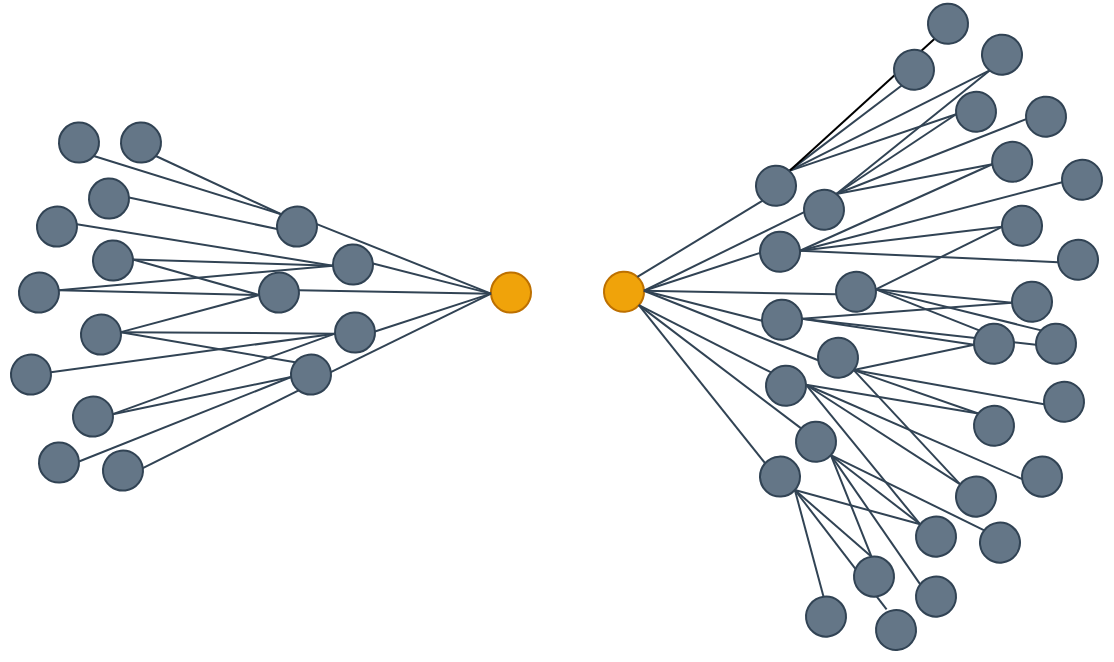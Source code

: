 <mxfile version="12.9.12" type="device"><diagram id="62S0e5glwULPYUZKFEZX" name="Page-1"><mxGraphModel dx="1422" dy="776" grid="1" gridSize="10" guides="1" tooltips="1" connect="1" arrows="1" fold="1" page="1" pageScale="1" pageWidth="827" pageHeight="1169" math="0" shadow="0"><root><mxCell id="0"/><mxCell id="1" parent="0"/><mxCell id="OaKnhqzBwiKhM-M37cn4-85" style="edgeStyle=none;rounded=0;orthogonalLoop=1;jettySize=auto;html=1;exitX=0.5;exitY=1;exitDx=0;exitDy=0;entryX=1;entryY=0;entryDx=0;entryDy=0;endArrow=none;endFill=0;fillColor=#647687;strokeColor=#314354;" parent="1" source="OaKnhqzBwiKhM-M37cn4-3" target="OaKnhqzBwiKhM-M37cn4-53" edge="1"><mxGeometry relative="1" as="geometry"/></mxCell><mxCell id="OaKnhqzBwiKhM-M37cn4-86" style="edgeStyle=none;rounded=0;orthogonalLoop=1;jettySize=auto;html=1;exitX=0.5;exitY=1;exitDx=0;exitDy=0;entryX=0.5;entryY=0;entryDx=0;entryDy=0;endArrow=none;endFill=0;fillColor=#647687;strokeColor=#314354;" parent="1" source="OaKnhqzBwiKhM-M37cn4-3" target="OaKnhqzBwiKhM-M37cn4-63" edge="1"><mxGeometry relative="1" as="geometry"/></mxCell><mxCell id="OaKnhqzBwiKhM-M37cn4-87" style="edgeStyle=none;rounded=0;orthogonalLoop=1;jettySize=auto;html=1;exitX=0.5;exitY=1;exitDx=0;exitDy=0;entryX=1;entryY=0;entryDx=0;entryDy=0;endArrow=none;endFill=0;fillColor=#647687;strokeColor=#314354;" parent="1" source="OaKnhqzBwiKhM-M37cn4-3" target="OaKnhqzBwiKhM-M37cn4-64" edge="1"><mxGeometry relative="1" as="geometry"/></mxCell><mxCell id="OaKnhqzBwiKhM-M37cn4-88" style="edgeStyle=none;rounded=0;orthogonalLoop=1;jettySize=auto;html=1;exitX=0.5;exitY=1;exitDx=0;exitDy=0;entryX=1;entryY=0;entryDx=0;entryDy=0;endArrow=none;endFill=0;fillColor=#647687;strokeColor=#314354;" parent="1" source="OaKnhqzBwiKhM-M37cn4-3" target="OaKnhqzBwiKhM-M37cn4-61" edge="1"><mxGeometry relative="1" as="geometry"/></mxCell><mxCell id="OaKnhqzBwiKhM-M37cn4-3" value="" style="ellipse;whiteSpace=wrap;html=1;aspect=fixed;fillColor=#647687;rotation=-142;strokeColor=#314354;fontColor=#ffffff;" parent="1" vertex="1"><mxGeometry x="536" y="354.892" width="20" height="20" as="geometry"/></mxCell><mxCell id="OaKnhqzBwiKhM-M37cn4-93" style="edgeStyle=none;rounded=0;orthogonalLoop=1;jettySize=auto;html=1;exitX=0;exitY=1;exitDx=0;exitDy=0;entryX=0.5;entryY=0;entryDx=0;entryDy=0;endArrow=none;endFill=0;fillColor=#647687;strokeColor=#314354;" parent="1" source="OaKnhqzBwiKhM-M37cn4-4" target="OaKnhqzBwiKhM-M37cn4-57" edge="1"><mxGeometry relative="1" as="geometry"/></mxCell><mxCell id="OaKnhqzBwiKhM-M37cn4-94" style="edgeStyle=none;rounded=0;orthogonalLoop=1;jettySize=auto;html=1;exitX=0;exitY=1;exitDx=0;exitDy=0;entryX=0.5;entryY=0;entryDx=0;entryDy=0;endArrow=none;endFill=0;fillColor=#647687;strokeColor=#314354;" parent="1" source="OaKnhqzBwiKhM-M37cn4-4" target="OaKnhqzBwiKhM-M37cn4-56" edge="1"><mxGeometry relative="1" as="geometry"/></mxCell><mxCell id="OaKnhqzBwiKhM-M37cn4-95" style="edgeStyle=none;rounded=0;orthogonalLoop=1;jettySize=auto;html=1;exitX=0;exitY=1;exitDx=0;exitDy=0;entryX=1;entryY=0;entryDx=0;entryDy=0;endArrow=none;endFill=0;fillColor=#647687;strokeColor=#314354;" parent="1" source="OaKnhqzBwiKhM-M37cn4-4" target="OaKnhqzBwiKhM-M37cn4-59" edge="1"><mxGeometry relative="1" as="geometry"/></mxCell><mxCell id="OaKnhqzBwiKhM-M37cn4-96" style="edgeStyle=none;rounded=0;orthogonalLoop=1;jettySize=auto;html=1;exitX=0;exitY=1;exitDx=0;exitDy=0;entryX=1;entryY=0;entryDx=0;entryDy=0;endArrow=none;endFill=0;fillColor=#647687;strokeColor=#314354;" parent="1" source="OaKnhqzBwiKhM-M37cn4-4" target="OaKnhqzBwiKhM-M37cn4-62" edge="1"><mxGeometry relative="1" as="geometry"/></mxCell><mxCell id="OaKnhqzBwiKhM-M37cn4-5" value="" style="ellipse;whiteSpace=wrap;html=1;aspect=fixed;rotation=-93;fillColor=#f0a30a;strokeColor=#BD7000;fontColor=#ffffff;" parent="1" vertex="1"><mxGeometry x="436" y="395.892" width="20" height="20" as="geometry"/></mxCell><mxCell id="OaKnhqzBwiKhM-M37cn4-6" value="" style="endArrow=none;html=1;exitX=1;exitY=0;exitDx=0;exitDy=0;entryX=0;entryY=1;entryDx=0;entryDy=0;fillColor=#647687;strokeColor=#314354;" parent="1" source="OaKnhqzBwiKhM-M37cn4-14" target="OaKnhqzBwiKhM-M37cn4-5" edge="1"><mxGeometry width="50" height="50" relative="1" as="geometry"><mxPoint x="399" y="342.892" as="sourcePoint"/><mxPoint x="329" y="351.892" as="targetPoint"/></mxGeometry></mxCell><mxCell id="OaKnhqzBwiKhM-M37cn4-7" value="" style="endArrow=none;html=1;exitX=0.5;exitY=0;exitDx=0;exitDy=0;entryX=0.5;entryY=1;entryDx=0;entryDy=0;fillColor=#647687;strokeColor=#314354;" parent="1" source="OaKnhqzBwiKhM-M37cn4-15" target="OaKnhqzBwiKhM-M37cn4-5" edge="1"><mxGeometry width="50" height="50" relative="1" as="geometry"><mxPoint x="399" y="342.892" as="sourcePoint"/><mxPoint x="329" y="351.892" as="targetPoint"/></mxGeometry></mxCell><mxCell id="OaKnhqzBwiKhM-M37cn4-8" value="" style="endArrow=none;html=1;exitX=1;exitY=0;exitDx=0;exitDy=0;entryX=0.5;entryY=1;entryDx=0;entryDy=0;fillColor=#647687;strokeColor=#314354;" parent="1" source="OaKnhqzBwiKhM-M37cn4-13" target="OaKnhqzBwiKhM-M37cn4-5" edge="1"><mxGeometry width="50" height="50" relative="1" as="geometry"><mxPoint x="399" y="342.892" as="sourcePoint"/><mxPoint x="329" y="351.892" as="targetPoint"/></mxGeometry></mxCell><mxCell id="OaKnhqzBwiKhM-M37cn4-9" value="" style="endArrow=none;html=1;exitX=1;exitY=0;exitDx=0;exitDy=0;entryX=0.5;entryY=1;entryDx=0;entryDy=0;fillColor=#647687;strokeColor=#314354;" parent="1" source="OaKnhqzBwiKhM-M37cn4-3" target="OaKnhqzBwiKhM-M37cn4-5" edge="1"><mxGeometry width="50" height="50" relative="1" as="geometry"><mxPoint x="399" y="342.892" as="sourcePoint"/><mxPoint x="329" y="351.892" as="targetPoint"/></mxGeometry></mxCell><mxCell id="OaKnhqzBwiKhM-M37cn4-10" value="" style="endArrow=none;html=1;exitX=1;exitY=0;exitDx=0;exitDy=0;entryX=0.5;entryY=1;entryDx=0;entryDy=0;fillColor=#647687;strokeColor=#314354;" parent="1" source="OaKnhqzBwiKhM-M37cn4-4" target="OaKnhqzBwiKhM-M37cn4-5" edge="1"><mxGeometry width="50" height="50" relative="1" as="geometry"><mxPoint x="399" y="342.892" as="sourcePoint"/><mxPoint x="329" y="351.892" as="targetPoint"/></mxGeometry></mxCell><mxCell id="OaKnhqzBwiKhM-M37cn4-11" value="" style="endArrow=none;html=1;exitX=0.5;exitY=0;exitDx=0;exitDy=0;entryX=0.5;entryY=1;entryDx=0;entryDy=0;fillColor=#647687;strokeColor=#314354;" parent="1" source="OaKnhqzBwiKhM-M37cn4-17" target="OaKnhqzBwiKhM-M37cn4-5" edge="1"><mxGeometry width="50" height="50" relative="1" as="geometry"><mxPoint x="399" y="342.892" as="sourcePoint"/><mxPoint x="329" y="351.892" as="targetPoint"/></mxGeometry></mxCell><mxCell id="OaKnhqzBwiKhM-M37cn4-12" value="" style="endArrow=none;html=1;exitX=0;exitY=0;exitDx=0;exitDy=0;entryX=1;entryY=1;entryDx=0;entryDy=0;fillColor=#647687;strokeColor=#314354;" parent="1" source="OaKnhqzBwiKhM-M37cn4-16" target="OaKnhqzBwiKhM-M37cn4-5" edge="1"><mxGeometry width="50" height="50" relative="1" as="geometry"><mxPoint x="399" y="342.892" as="sourcePoint"/><mxPoint x="329" y="351.892" as="targetPoint"/></mxGeometry></mxCell><mxCell id="OaKnhqzBwiKhM-M37cn4-100" style="edgeStyle=none;rounded=0;orthogonalLoop=1;jettySize=auto;html=1;exitX=0;exitY=0.5;exitDx=0;exitDy=0;entryX=0.5;entryY=0;entryDx=0;entryDy=0;endArrow=none;endFill=0;fillColor=#647687;strokeColor=#314354;" parent="1" source="OaKnhqzBwiKhM-M37cn4-13" target="OaKnhqzBwiKhM-M37cn4-62" edge="1"><mxGeometry relative="1" as="geometry"/></mxCell><mxCell id="OaKnhqzBwiKhM-M37cn4-101" style="edgeStyle=none;rounded=0;orthogonalLoop=1;jettySize=auto;html=1;exitX=0;exitY=0.5;exitDx=0;exitDy=0;entryX=1;entryY=0;entryDx=0;entryDy=0;endArrow=none;endFill=0;fillColor=#647687;strokeColor=#314354;" parent="1" source="OaKnhqzBwiKhM-M37cn4-13" target="OaKnhqzBwiKhM-M37cn4-66" edge="1"><mxGeometry relative="1" as="geometry"/></mxCell><mxCell id="OaKnhqzBwiKhM-M37cn4-102" style="edgeStyle=none;rounded=0;orthogonalLoop=1;jettySize=auto;html=1;exitX=0;exitY=0.5;exitDx=0;exitDy=0;entryX=1;entryY=0.5;entryDx=0;entryDy=0;endArrow=none;endFill=0;fillColor=#647687;strokeColor=#314354;" parent="1" source="OaKnhqzBwiKhM-M37cn4-13" target="OaKnhqzBwiKhM-M37cn4-65" edge="1"><mxGeometry relative="1" as="geometry"/></mxCell><mxCell id="OaKnhqzBwiKhM-M37cn4-103" style="edgeStyle=none;rounded=0;orthogonalLoop=1;jettySize=auto;html=1;exitX=0;exitY=0.5;exitDx=0;exitDy=0;entryX=1;entryY=0.5;entryDx=0;entryDy=0;endArrow=none;endFill=0;fillColor=#647687;strokeColor=#314354;" parent="1" source="OaKnhqzBwiKhM-M37cn4-13" target="OaKnhqzBwiKhM-M37cn4-68" edge="1"><mxGeometry relative="1" as="geometry"/></mxCell><mxCell id="OaKnhqzBwiKhM-M37cn4-13" value="" style="ellipse;whiteSpace=wrap;html=1;aspect=fixed;fillColor=#647687;rotation=-142;strokeColor=#314354;fontColor=#ffffff;" parent="1" vertex="1"><mxGeometry x="543" y="428.892" width="20" height="20" as="geometry"/></mxCell><mxCell id="OaKnhqzBwiKhM-M37cn4-104" style="edgeStyle=none;rounded=0;orthogonalLoop=1;jettySize=auto;html=1;exitX=0.5;exitY=1;exitDx=0;exitDy=0;entryX=1;entryY=0.5;entryDx=0;entryDy=0;endArrow=none;endFill=0;fillColor=#647687;strokeColor=#314354;" parent="1" source="OaKnhqzBwiKhM-M37cn4-14" target="OaKnhqzBwiKhM-M37cn4-65" edge="1"><mxGeometry relative="1" as="geometry"/></mxCell><mxCell id="OaKnhqzBwiKhM-M37cn4-105" style="edgeStyle=none;rounded=0;orthogonalLoop=1;jettySize=auto;html=1;exitX=0.5;exitY=1;exitDx=0;exitDy=0;entryX=1;entryY=0;entryDx=0;entryDy=0;endArrow=none;endFill=0;fillColor=#647687;strokeColor=#314354;" parent="1" source="OaKnhqzBwiKhM-M37cn4-14" target="OaKnhqzBwiKhM-M37cn4-67" edge="1"><mxGeometry relative="1" as="geometry"/></mxCell><mxCell id="OaKnhqzBwiKhM-M37cn4-106" style="edgeStyle=none;rounded=0;orthogonalLoop=1;jettySize=auto;html=1;exitX=0.5;exitY=1;exitDx=0;exitDy=0;entryX=1;entryY=0.5;entryDx=0;entryDy=0;endArrow=none;endFill=0;fillColor=#647687;strokeColor=#314354;" parent="1" source="OaKnhqzBwiKhM-M37cn4-14" target="OaKnhqzBwiKhM-M37cn4-68" edge="1"><mxGeometry relative="1" as="geometry"/></mxCell><mxCell id="OaKnhqzBwiKhM-M37cn4-107" style="edgeStyle=none;rounded=0;orthogonalLoop=1;jettySize=auto;html=1;exitX=0.5;exitY=1;exitDx=0;exitDy=0;entryX=1;entryY=0.5;entryDx=0;entryDy=0;endArrow=none;endFill=0;fillColor=#647687;strokeColor=#314354;" parent="1" source="OaKnhqzBwiKhM-M37cn4-14" target="OaKnhqzBwiKhM-M37cn4-70" edge="1"><mxGeometry relative="1" as="geometry"/></mxCell><mxCell id="OaKnhqzBwiKhM-M37cn4-14" value="" style="ellipse;whiteSpace=wrap;html=1;aspect=fixed;rotation=-93;fillColor=#647687;strokeColor=#314354;fontColor=#ffffff;" parent="1" vertex="1"><mxGeometry x="517" y="442.892" width="20" height="20" as="geometry"/></mxCell><mxCell id="OaKnhqzBwiKhM-M37cn4-97" style="edgeStyle=none;rounded=0;orthogonalLoop=1;jettySize=auto;html=1;exitX=0.5;exitY=1;exitDx=0;exitDy=0;entryX=0.5;entryY=0;entryDx=0;entryDy=0;endArrow=none;endFill=0;fillColor=#647687;strokeColor=#314354;" parent="1" source="OaKnhqzBwiKhM-M37cn4-15" target="OaKnhqzBwiKhM-M37cn4-62" edge="1"><mxGeometry relative="1" as="geometry"/></mxCell><mxCell id="OaKnhqzBwiKhM-M37cn4-98" style="edgeStyle=none;rounded=0;orthogonalLoop=1;jettySize=auto;html=1;exitX=0.5;exitY=1;exitDx=0;exitDy=0;entryX=0.5;entryY=0;entryDx=0;entryDy=0;endArrow=none;endFill=0;fillColor=#647687;strokeColor=#314354;" parent="1" source="OaKnhqzBwiKhM-M37cn4-15" target="OaKnhqzBwiKhM-M37cn4-56" edge="1"><mxGeometry relative="1" as="geometry"/></mxCell><mxCell id="OaKnhqzBwiKhM-M37cn4-99" style="edgeStyle=none;rounded=0;orthogonalLoop=1;jettySize=auto;html=1;exitX=0.5;exitY=1;exitDx=0;exitDy=0;entryX=0.5;entryY=0;entryDx=0;entryDy=0;endArrow=none;endFill=0;fillColor=#647687;strokeColor=#314354;" parent="1" source="OaKnhqzBwiKhM-M37cn4-15" target="OaKnhqzBwiKhM-M37cn4-59" edge="1"><mxGeometry relative="1" as="geometry"/></mxCell><mxCell id="OaKnhqzBwiKhM-M37cn4-15" value="" style="ellipse;whiteSpace=wrap;html=1;aspect=fixed;rotation=-93;fillColor=#647687;strokeColor=#314354;fontColor=#ffffff;" parent="1" vertex="1"><mxGeometry x="515" y="409.892" width="20" height="20" as="geometry"/></mxCell><mxCell id="OaKnhqzBwiKhM-M37cn4-82" style="edgeStyle=none;rounded=0;orthogonalLoop=1;jettySize=auto;html=1;exitX=1;exitY=1;exitDx=0;exitDy=0;entryX=0.5;entryY=0;entryDx=0;entryDy=0;endArrow=none;endFill=0;fillColor=#647687;strokeColor=#314354;" parent="1" source="OaKnhqzBwiKhM-M37cn4-16" target="OaKnhqzBwiKhM-M37cn4-60" edge="1"><mxGeometry relative="1" as="geometry"/></mxCell><mxCell id="OaKnhqzBwiKhM-M37cn4-83" style="edgeStyle=none;rounded=0;orthogonalLoop=1;jettySize=auto;html=1;exitX=1;exitY=1;exitDx=0;exitDy=0;entryX=0.5;entryY=0;entryDx=0;entryDy=0;endArrow=none;endFill=0;fillColor=#647687;strokeColor=#314354;" parent="1" source="OaKnhqzBwiKhM-M37cn4-16" target="OaKnhqzBwiKhM-M37cn4-63" edge="1"><mxGeometry relative="1" as="geometry"/></mxCell><mxCell id="OaKnhqzBwiKhM-M37cn4-84" style="edgeStyle=none;rounded=0;orthogonalLoop=1;jettySize=auto;html=1;exitX=1;exitY=1;exitDx=0;exitDy=0;entryX=1;entryY=0;entryDx=0;entryDy=0;endArrow=none;endFill=0;fillColor=#647687;strokeColor=#314354;" parent="1" source="OaKnhqzBwiKhM-M37cn4-16" target="OaKnhqzBwiKhM-M37cn4-53" edge="1"><mxGeometry relative="1" as="geometry"/></mxCell><mxCell id="OaKnhqzBwiKhM-M37cn4-116" style="edgeStyle=none;rounded=0;orthogonalLoop=1;jettySize=auto;html=1;exitX=1;exitY=1;exitDx=0;exitDy=0;entryX=0;entryY=0;entryDx=0;entryDy=0;endArrow=none;endFill=0;" parent="1" source="OaKnhqzBwiKhM-M37cn4-16" target="OaKnhqzBwiKhM-M37cn4-58" edge="1"><mxGeometry relative="1" as="geometry"/></mxCell><mxCell id="OaKnhqzBwiKhM-M37cn4-16" value="" style="ellipse;whiteSpace=wrap;html=1;aspect=fixed;rotation=-93;fillColor=#647687;strokeColor=#314354;fontColor=#ffffff;" parent="1" vertex="1"><mxGeometry x="512" y="342.892" width="20" height="20" as="geometry"/></mxCell><mxCell id="OaKnhqzBwiKhM-M37cn4-89" style="edgeStyle=none;rounded=0;orthogonalLoop=1;jettySize=auto;html=1;exitX=0.5;exitY=1;exitDx=0;exitDy=0;entryX=1;entryY=0;entryDx=0;entryDy=0;endArrow=none;endFill=0;fillColor=#647687;strokeColor=#314354;" parent="1" source="OaKnhqzBwiKhM-M37cn4-17" target="OaKnhqzBwiKhM-M37cn4-61" edge="1"><mxGeometry relative="1" as="geometry"/></mxCell><mxCell id="OaKnhqzBwiKhM-M37cn4-90" style="edgeStyle=none;rounded=0;orthogonalLoop=1;jettySize=auto;html=1;exitX=0.5;exitY=1;exitDx=0;exitDy=0;entryX=1;entryY=0;entryDx=0;entryDy=0;endArrow=none;endFill=0;fillColor=#647687;strokeColor=#314354;" parent="1" source="OaKnhqzBwiKhM-M37cn4-17" target="OaKnhqzBwiKhM-M37cn4-54" edge="1"><mxGeometry relative="1" as="geometry"/></mxCell><mxCell id="OaKnhqzBwiKhM-M37cn4-91" style="edgeStyle=none;rounded=0;orthogonalLoop=1;jettySize=auto;html=1;exitX=0.5;exitY=1;exitDx=0;exitDy=0;entryX=0.5;entryY=0;entryDx=0;entryDy=0;endArrow=none;endFill=0;fillColor=#647687;strokeColor=#314354;" parent="1" source="OaKnhqzBwiKhM-M37cn4-17" target="OaKnhqzBwiKhM-M37cn4-57" edge="1"><mxGeometry relative="1" as="geometry"/></mxCell><mxCell id="OaKnhqzBwiKhM-M37cn4-92" style="edgeStyle=none;rounded=0;orthogonalLoop=1;jettySize=auto;html=1;exitX=0.5;exitY=1;exitDx=0;exitDy=0;entryX=1;entryY=0;entryDx=0;entryDy=0;endArrow=none;endFill=0;fillColor=#647687;strokeColor=#314354;" parent="1" source="OaKnhqzBwiKhM-M37cn4-17" target="OaKnhqzBwiKhM-M37cn4-55" edge="1"><mxGeometry relative="1" as="geometry"/></mxCell><mxCell id="OaKnhqzBwiKhM-M37cn4-17" value="" style="ellipse;whiteSpace=wrap;html=1;aspect=fixed;rotation=-93;fillColor=#647687;strokeColor=#314354;fontColor=#ffffff;" parent="1" vertex="1"><mxGeometry x="514" y="375.892" width="20" height="20" as="geometry"/></mxCell><mxCell id="OaKnhqzBwiKhM-M37cn4-21" value="" style="endArrow=none;html=1;exitX=1;exitY=0;exitDx=0;exitDy=0;entryX=0;entryY=1;entryDx=0;entryDy=0;fillColor=#647687;strokeColor=#314354;" parent="1" source="OaKnhqzBwiKhM-M37cn4-22" target="OaKnhqzBwiKhM-M37cn4-5" edge="1"><mxGeometry width="50" height="50" relative="1" as="geometry"><mxPoint x="419" y="470.892" as="sourcePoint"/><mxPoint x="450" y="420" as="targetPoint"/></mxGeometry></mxCell><mxCell id="OaKnhqzBwiKhM-M37cn4-108" style="edgeStyle=none;rounded=0;orthogonalLoop=1;jettySize=auto;html=1;exitX=0;exitY=1;exitDx=0;exitDy=0;entryX=1;entryY=0.5;entryDx=0;entryDy=0;endArrow=none;endFill=0;fillColor=#647687;strokeColor=#314354;" parent="1" source="OaKnhqzBwiKhM-M37cn4-22" target="OaKnhqzBwiKhM-M37cn4-69" edge="1"><mxGeometry relative="1" as="geometry"/></mxCell><mxCell id="OaKnhqzBwiKhM-M37cn4-109" style="edgeStyle=none;rounded=0;orthogonalLoop=1;jettySize=auto;html=1;exitX=0;exitY=1;exitDx=0;exitDy=0;entryX=1;entryY=0.5;entryDx=0;entryDy=0;endArrow=none;endFill=0;fillColor=#647687;strokeColor=#314354;" parent="1" source="OaKnhqzBwiKhM-M37cn4-22" target="OaKnhqzBwiKhM-M37cn4-70" edge="1"><mxGeometry relative="1" as="geometry"/></mxCell><mxCell id="OaKnhqzBwiKhM-M37cn4-110" style="edgeStyle=none;rounded=0;orthogonalLoop=1;jettySize=auto;html=1;exitX=0;exitY=1;exitDx=0;exitDy=0;entryX=1;entryY=1;entryDx=0;entryDy=0;endArrow=none;endFill=0;fillColor=#647687;strokeColor=#314354;" parent="1" source="OaKnhqzBwiKhM-M37cn4-22" target="OaKnhqzBwiKhM-M37cn4-71" edge="1"><mxGeometry relative="1" as="geometry"/></mxCell><mxCell id="OaKnhqzBwiKhM-M37cn4-111" style="edgeStyle=none;rounded=0;orthogonalLoop=1;jettySize=auto;html=1;exitX=0;exitY=1;exitDx=0;exitDy=0;entryX=1;entryY=0.5;entryDx=0;entryDy=0;endArrow=none;endFill=0;fillColor=#647687;strokeColor=#314354;" parent="1" source="OaKnhqzBwiKhM-M37cn4-22" target="OaKnhqzBwiKhM-M37cn4-72" edge="1"><mxGeometry relative="1" as="geometry"/></mxCell><mxCell id="OaKnhqzBwiKhM-M37cn4-22" value="" style="ellipse;whiteSpace=wrap;html=1;aspect=fixed;rotation=-93;fillColor=#647687;strokeColor=#314354;fontColor=#ffffff;" parent="1" vertex="1"><mxGeometry x="532" y="470.892" width="20" height="20" as="geometry"/></mxCell><mxCell id="OaKnhqzBwiKhM-M37cn4-23" value="" style="endArrow=none;html=1;exitX=1;exitY=0;exitDx=0;exitDy=0;entryX=0;entryY=1;entryDx=0;entryDy=0;fillColor=#647687;strokeColor=#314354;" parent="1" source="OaKnhqzBwiKhM-M37cn4-24" target="OaKnhqzBwiKhM-M37cn4-5" edge="1"><mxGeometry width="50" height="50" relative="1" as="geometry"><mxPoint x="401" y="488.312" as="sourcePoint"/><mxPoint x="425.431" y="420.004" as="targetPoint"/></mxGeometry></mxCell><mxCell id="OaKnhqzBwiKhM-M37cn4-112" style="edgeStyle=none;rounded=0;orthogonalLoop=1;jettySize=auto;html=1;exitX=0;exitY=1;exitDx=0;exitDy=0;entryX=1;entryY=1;entryDx=0;entryDy=0;endArrow=none;endFill=0;fillColor=#647687;strokeColor=#314354;" parent="1" source="OaKnhqzBwiKhM-M37cn4-24" target="OaKnhqzBwiKhM-M37cn4-71" edge="1"><mxGeometry relative="1" as="geometry"/></mxCell><mxCell id="OaKnhqzBwiKhM-M37cn4-113" style="edgeStyle=none;rounded=0;orthogonalLoop=1;jettySize=auto;html=1;exitX=0;exitY=1;exitDx=0;exitDy=0;entryX=1.002;entryY=0.76;entryDx=0;entryDy=0;entryPerimeter=0;endArrow=none;endFill=0;fillColor=#647687;strokeColor=#314354;" parent="1" source="OaKnhqzBwiKhM-M37cn4-24" target="OaKnhqzBwiKhM-M37cn4-75" edge="1"><mxGeometry relative="1" as="geometry"/></mxCell><mxCell id="OaKnhqzBwiKhM-M37cn4-114" style="edgeStyle=none;rounded=0;orthogonalLoop=1;jettySize=auto;html=1;exitX=0;exitY=1;exitDx=0;exitDy=0;entryX=1;entryY=1;entryDx=0;entryDy=0;endArrow=none;endFill=0;fillColor=#647687;strokeColor=#314354;" parent="1" source="OaKnhqzBwiKhM-M37cn4-24" target="OaKnhqzBwiKhM-M37cn4-76" edge="1"><mxGeometry relative="1" as="geometry"/></mxCell><mxCell id="OaKnhqzBwiKhM-M37cn4-115" style="edgeStyle=none;rounded=0;orthogonalLoop=1;jettySize=auto;html=1;exitX=0;exitY=1;exitDx=0;exitDy=0;entryX=1;entryY=0.5;entryDx=0;entryDy=0;endArrow=none;endFill=0;fillColor=#647687;strokeColor=#314354;" parent="1" source="OaKnhqzBwiKhM-M37cn4-24" target="OaKnhqzBwiKhM-M37cn4-70" edge="1"><mxGeometry relative="1" as="geometry"/></mxCell><mxCell id="OaKnhqzBwiKhM-M37cn4-24" value="" style="ellipse;whiteSpace=wrap;html=1;aspect=fixed;rotation=-93;fillColor=#647687;strokeColor=#314354;fontColor=#ffffff;" parent="1" vertex="1"><mxGeometry x="514" y="488.312" width="20" height="20" as="geometry"/></mxCell><mxCell id="OaKnhqzBwiKhM-M37cn4-53" value="" style="ellipse;whiteSpace=wrap;html=1;aspect=fixed;fillColor=#647687;rotation=-142;strokeColor=#314354;fontColor=#ffffff;" parent="1" vertex="1"><mxGeometry x="612" y="305.892" width="20" height="20" as="geometry"/></mxCell><mxCell id="OaKnhqzBwiKhM-M37cn4-54" value="" style="ellipse;whiteSpace=wrap;html=1;aspect=fixed;fillColor=#647687;rotation=-142;strokeColor=#314354;fontColor=#ffffff;" parent="1" vertex="1"><mxGeometry x="665" y="339.892" width="20" height="20" as="geometry"/></mxCell><mxCell id="OaKnhqzBwiKhM-M37cn4-55" value="" style="ellipse;whiteSpace=wrap;html=1;aspect=fixed;fillColor=#647687;rotation=-142;strokeColor=#314354;fontColor=#ffffff;" parent="1" vertex="1"><mxGeometry x="663" y="379.892" width="20" height="20" as="geometry"/></mxCell><mxCell id="OaKnhqzBwiKhM-M37cn4-56" value="" style="ellipse;whiteSpace=wrap;html=1;aspect=fixed;rotation=-93;fillColor=#647687;strokeColor=#314354;fontColor=#ffffff;" parent="1" vertex="1"><mxGeometry x="640" y="400.892" width="20" height="20" as="geometry"/></mxCell><mxCell id="OaKnhqzBwiKhM-M37cn4-57" value="" style="ellipse;whiteSpace=wrap;html=1;aspect=fixed;rotation=-93;fillColor=#647687;strokeColor=#314354;fontColor=#ffffff;" parent="1" vertex="1"><mxGeometry x="635" y="362.892" width="20" height="20" as="geometry"/></mxCell><mxCell id="OaKnhqzBwiKhM-M37cn4-58" value="" style="ellipse;whiteSpace=wrap;html=1;aspect=fixed;rotation=-93;fillColor=#647687;strokeColor=#314354;fontColor=#ffffff;" parent="1" vertex="1"><mxGeometry x="598" y="261.892" width="20" height="20" as="geometry"/></mxCell><mxCell id="OaKnhqzBwiKhM-M37cn4-59" value="" style="ellipse;whiteSpace=wrap;html=1;aspect=fixed;rotation=-93;fillColor=#647687;strokeColor=#314354;fontColor=#ffffff;" parent="1" vertex="1"><mxGeometry x="652" y="421.892" width="20" height="20" as="geometry"/></mxCell><mxCell id="OaKnhqzBwiKhM-M37cn4-60" value="" style="ellipse;whiteSpace=wrap;html=1;aspect=fixed;fillColor=#647687;rotation=-142;strokeColor=#314354;fontColor=#ffffff;" parent="1" vertex="1"><mxGeometry x="581" y="284.892" width="20" height="20" as="geometry"/></mxCell><mxCell id="OaKnhqzBwiKhM-M37cn4-61" value="" style="ellipse;whiteSpace=wrap;html=1;aspect=fixed;fillColor=#647687;rotation=-142;strokeColor=#314354;fontColor=#ffffff;" parent="1" vertex="1"><mxGeometry x="630.08" y="330.892" width="20" height="20" as="geometry"/></mxCell><mxCell id="OaKnhqzBwiKhM-M37cn4-62" value="" style="ellipse;whiteSpace=wrap;html=1;aspect=fixed;rotation=-93;fillColor=#647687;strokeColor=#314354;fontColor=#ffffff;" parent="1" vertex="1"><mxGeometry x="621" y="421.892" width="20" height="20" as="geometry"/></mxCell><mxCell id="OaKnhqzBwiKhM-M37cn4-63" value="" style="ellipse;whiteSpace=wrap;html=1;aspect=fixed;fillColor=#647687;rotation=-142;strokeColor=#314354;fontColor=#ffffff;" parent="1" vertex="1"><mxGeometry x="625" y="277.332" width="20" height="20" as="geometry"/></mxCell><mxCell id="OaKnhqzBwiKhM-M37cn4-64" value="" style="ellipse;whiteSpace=wrap;html=1;aspect=fixed;fillColor=#647687;rotation=-142;strokeColor=#314354;fontColor=#ffffff;" parent="1" vertex="1"><mxGeometry x="647" y="308.332" width="20" height="20" as="geometry"/></mxCell><mxCell id="OaKnhqzBwiKhM-M37cn4-65" value="" style="ellipse;whiteSpace=wrap;html=1;aspect=fixed;fillColor=#647687;rotation=-142;strokeColor=#314354;fontColor=#ffffff;" parent="1" vertex="1"><mxGeometry x="621" y="462.892" width="20" height="20" as="geometry"/></mxCell><mxCell id="OaKnhqzBwiKhM-M37cn4-66" value="" style="ellipse;whiteSpace=wrap;html=1;aspect=fixed;fillColor=#647687;rotation=-142;strokeColor=#314354;fontColor=#ffffff;" parent="1" vertex="1"><mxGeometry x="656" y="450.892" width="20" height="20" as="geometry"/></mxCell><mxCell id="OaKnhqzBwiKhM-M37cn4-67" value="" style="ellipse;whiteSpace=wrap;html=1;aspect=fixed;fillColor=#647687;rotation=-142;strokeColor=#314354;fontColor=#ffffff;" parent="1" vertex="1"><mxGeometry x="645" y="488.312" width="20" height="20" as="geometry"/></mxCell><mxCell id="OaKnhqzBwiKhM-M37cn4-68" value="" style="ellipse;whiteSpace=wrap;html=1;aspect=fixed;fillColor=#647687;rotation=-142;strokeColor=#314354;fontColor=#ffffff;" parent="1" vertex="1"><mxGeometry x="612" y="498.312" width="20" height="20" as="geometry"/></mxCell><mxCell id="OaKnhqzBwiKhM-M37cn4-69" value="" style="ellipse;whiteSpace=wrap;html=1;aspect=fixed;fillColor=#647687;rotation=-142;strokeColor=#314354;fontColor=#ffffff;" parent="1" vertex="1"><mxGeometry x="624" y="521.312" width="20" height="20" as="geometry"/></mxCell><mxCell id="OaKnhqzBwiKhM-M37cn4-70" value="" style="ellipse;whiteSpace=wrap;html=1;aspect=fixed;fillColor=#647687;rotation=-142;strokeColor=#314354;fontColor=#ffffff;" parent="1" vertex="1"><mxGeometry x="592" y="518.312" width="20" height="20" as="geometry"/></mxCell><mxCell id="OaKnhqzBwiKhM-M37cn4-71" value="" style="ellipse;whiteSpace=wrap;html=1;aspect=fixed;fillColor=#647687;rotation=-142;strokeColor=#314354;fontColor=#ffffff;" parent="1" vertex="1"><mxGeometry x="561" y="538.312" width="20" height="20" as="geometry"/></mxCell><mxCell id="OaKnhqzBwiKhM-M37cn4-72" value="" style="ellipse;whiteSpace=wrap;html=1;aspect=fixed;fillColor=#647687;rotation=-142;strokeColor=#314354;fontColor=#ffffff;" parent="1" vertex="1"><mxGeometry x="592" y="548.312" width="20" height="20" as="geometry"/></mxCell><mxCell id="OaKnhqzBwiKhM-M37cn4-75" value="" style="ellipse;whiteSpace=wrap;html=1;aspect=fixed;fillColor=#647687;rotation=-142;strokeColor=#314354;fontColor=#ffffff;" parent="1" vertex="1"><mxGeometry x="572" y="565.002" width="20" height="20" as="geometry"/></mxCell><mxCell id="OaKnhqzBwiKhM-M37cn4-76" value="" style="ellipse;whiteSpace=wrap;html=1;aspect=fixed;fillColor=#647687;rotation=-142;strokeColor=#314354;fontColor=#ffffff;" parent="1" vertex="1"><mxGeometry x="537" y="558.312" width="20" height="20" as="geometry"/></mxCell><mxCell id="OaKnhqzBwiKhM-M37cn4-4" value="" style="ellipse;whiteSpace=wrap;html=1;aspect=fixed;fillColor=#647687;rotation=-142;strokeColor=#314354;fontColor=#ffffff;" parent="1" vertex="1"><mxGeometry x="552" y="395.892" width="20" height="20" as="geometry"/></mxCell><mxCell id="DbdQKrvygFjP-wFM51Z9-6" value="" style="ellipse;whiteSpace=wrap;html=1;aspect=fixed;fillColor=#647687;rotation=-322;strokeColor=#314354;fontColor=#ffffff;" parent="1" vertex="1"><mxGeometry x="279.49" y="437.296" width="20" height="20" as="geometry"/></mxCell><mxCell id="DbdQKrvygFjP-wFM51Z9-7" value="" style="ellipse;whiteSpace=wrap;html=1;aspect=fixed;fillColor=#647687;rotation=-322;strokeColor=#314354;fontColor=#ffffff;" parent="1" vertex="1"><mxGeometry x="263.49" y="396.296" width="20" height="20" as="geometry"/></mxCell><mxCell id="DbdQKrvygFjP-wFM51Z9-11" value="" style="ellipse;whiteSpace=wrap;html=1;aspect=fixed;rotation=-273;fillColor=#f0a30a;strokeColor=#BD7000;fontColor=#ffffff;" parent="1" vertex="1"><mxGeometry x="379.49" y="396.296" width="20" height="20" as="geometry"/></mxCell><mxCell id="DbdQKrvygFjP-wFM51Z9-27" value="" style="endArrow=none;html=1;exitX=0.5;exitY=0;exitDx=0;exitDy=0;entryX=0.5;entryY=1;entryDx=0;entryDy=0;fillColor=#647687;strokeColor=#314354;" parent="1" source="DbdQKrvygFjP-wFM51Z9-2" target="DbdQKrvygFjP-wFM51Z9-11" edge="1"><mxGeometry width="50" height="50" relative="1" as="geometry"><mxPoint x="436.49" y="469.296" as="sourcePoint"/><mxPoint x="506.49" y="460.296" as="targetPoint"/></mxGeometry></mxCell><mxCell id="DbdQKrvygFjP-wFM51Z9-28" value="" style="endArrow=none;html=1;exitX=1;exitY=0;exitDx=0;exitDy=0;entryX=0.5;entryY=1;entryDx=0;entryDy=0;fillColor=#647687;strokeColor=#314354;" parent="1" source="DbdQKrvygFjP-wFM51Z9-8" target="DbdQKrvygFjP-wFM51Z9-11" edge="1"><mxGeometry width="50" height="50" relative="1" as="geometry"><mxPoint x="436.49" y="469.296" as="sourcePoint"/><mxPoint x="506.49" y="460.296" as="targetPoint"/></mxGeometry></mxCell><mxCell id="DbdQKrvygFjP-wFM51Z9-31" value="" style="endArrow=none;html=1;exitX=1;exitY=0;exitDx=0;exitDy=0;entryX=0.5;entryY=1;entryDx=0;entryDy=0;fillColor=#647687;strokeColor=#314354;" parent="1" source="DbdQKrvygFjP-wFM51Z9-6" target="DbdQKrvygFjP-wFM51Z9-11" edge="1"><mxGeometry width="50" height="50" relative="1" as="geometry"><mxPoint x="436.49" y="469.296" as="sourcePoint"/><mxPoint x="506.49" y="460.296" as="targetPoint"/></mxGeometry></mxCell><mxCell id="DbdQKrvygFjP-wFM51Z9-29" value="" style="endArrow=none;html=1;exitX=1;exitY=0;exitDx=0;exitDy=0;entryX=0.5;entryY=1;entryDx=0;entryDy=0;fillColor=#647687;strokeColor=#314354;" parent="1" source="DbdQKrvygFjP-wFM51Z9-7" target="DbdQKrvygFjP-wFM51Z9-11" edge="1"><mxGeometry width="50" height="50" relative="1" as="geometry"><mxPoint x="436.49" y="469.296" as="sourcePoint"/><mxPoint x="506.49" y="460.296" as="targetPoint"/></mxGeometry></mxCell><mxCell id="DbdQKrvygFjP-wFM51Z9-30" value="" style="endArrow=none;html=1;exitX=0.5;exitY=0;exitDx=0;exitDy=0;entryX=0.5;entryY=1;entryDx=0;entryDy=0;fillColor=#647687;strokeColor=#314354;" parent="1" source="DbdQKrvygFjP-wFM51Z9-3" target="DbdQKrvygFjP-wFM51Z9-11" edge="1"><mxGeometry width="50" height="50" relative="1" as="geometry"><mxPoint x="436.49" y="469.296" as="sourcePoint"/><mxPoint x="506.49" y="460.296" as="targetPoint"/></mxGeometry></mxCell><mxCell id="DbdQKrvygFjP-wFM51Z9-8" value="" style="ellipse;whiteSpace=wrap;html=1;aspect=fixed;fillColor=#647687;rotation=-322;strokeColor=#314354;fontColor=#ffffff;" parent="1" vertex="1"><mxGeometry x="272.49" y="363.296" width="20" height="20" as="geometry"/></mxCell><mxCell id="DbdQKrvygFjP-wFM51Z9-2" value="" style="ellipse;whiteSpace=wrap;html=1;aspect=fixed;rotation=-273;fillColor=#647687;strokeColor=#314354;fontColor=#ffffff;" parent="1" vertex="1"><mxGeometry x="300.49" y="382.296" width="20" height="20" as="geometry"/></mxCell><mxCell id="DbdQKrvygFjP-wFM51Z9-3" value="" style="ellipse;whiteSpace=wrap;html=1;aspect=fixed;rotation=-273;fillColor=#647687;strokeColor=#314354;fontColor=#ffffff;" parent="1" vertex="1"><mxGeometry x="301.49" y="416.296" width="20" height="20" as="geometry"/></mxCell><mxCell id="OaKnhqzBwiKhM-M37cn4-25" value="" style="ellipse;whiteSpace=wrap;html=1;aspect=fixed;fillColor=#647687;rotation=-322;strokeColor=#314354;fontColor=#ffffff;" parent="1" vertex="1"><mxGeometry x="185.49" y="485.296" width="20" height="20" as="geometry"/></mxCell><mxCell id="OaKnhqzBwiKhM-M37cn4-26" value="" style="endArrow=none;html=1;exitX=1;exitY=0;exitDx=0;exitDy=0;entryX=0.5;entryY=1;entryDx=0;entryDy=0;fillColor=#647687;strokeColor=#314354;" parent="1" source="OaKnhqzBwiKhM-M37cn4-25" target="DbdQKrvygFjP-wFM51Z9-6" edge="1"><mxGeometry width="50" height="50" relative="1" as="geometry"><mxPoint x="312.49" y="507.296" as="sourcePoint"/><mxPoint x="279.49" y="511.296" as="targetPoint"/></mxGeometry></mxCell><mxCell id="OaKnhqzBwiKhM-M37cn4-27" value="" style="ellipse;whiteSpace=wrap;html=1;aspect=fixed;fillColor=#647687;rotation=-322;strokeColor=#314354;fontColor=#ffffff;" parent="1" vertex="1"><mxGeometry x="139.49" y="437.296" width="20" height="20" as="geometry"/></mxCell><mxCell id="OaKnhqzBwiKhM-M37cn4-42" style="edgeStyle=none;rounded=0;orthogonalLoop=1;jettySize=auto;html=1;exitX=0.5;exitY=1;exitDx=0;exitDy=0;entryX=1;entryY=0;entryDx=0;entryDy=0;endArrow=none;endFill=0;fillColor=#647687;strokeColor=#314354;" parent="1" source="DbdQKrvygFjP-wFM51Z9-3" target="OaKnhqzBwiKhM-M37cn4-27" edge="1"><mxGeometry relative="1" as="geometry"/></mxCell><mxCell id="OaKnhqzBwiKhM-M37cn4-28" value="" style="ellipse;whiteSpace=wrap;html=1;aspect=fixed;fillColor=#647687;rotation=-322;strokeColor=#314354;fontColor=#ffffff;" parent="1" vertex="1"><mxGeometry x="143.49" y="396.296" width="20" height="20" as="geometry"/></mxCell><mxCell id="OaKnhqzBwiKhM-M37cn4-41" style="edgeStyle=none;rounded=0;orthogonalLoop=1;jettySize=auto;html=1;exitX=0;exitY=1;exitDx=0;exitDy=0;endArrow=none;endFill=0;entryX=1;entryY=0;entryDx=0;entryDy=0;fillColor=#647687;strokeColor=#314354;" parent="1" source="DbdQKrvygFjP-wFM51Z9-7" target="OaKnhqzBwiKhM-M37cn4-28" edge="1"><mxGeometry relative="1" as="geometry"><mxPoint x="175.49" y="407.296" as="targetPoint"/></mxGeometry></mxCell><mxCell id="OaKnhqzBwiKhM-M37cn4-48" style="edgeStyle=none;rounded=0;orthogonalLoop=1;jettySize=auto;html=1;exitX=0.5;exitY=1;exitDx=0;exitDy=0;entryX=1;entryY=0;entryDx=0;entryDy=0;endArrow=none;endFill=0;fillColor=#647687;strokeColor=#314354;" parent="1" source="DbdQKrvygFjP-wFM51Z9-2" target="OaKnhqzBwiKhM-M37cn4-28" edge="1"><mxGeometry relative="1" as="geometry"/></mxCell><mxCell id="OaKnhqzBwiKhM-M37cn4-29" value="" style="ellipse;whiteSpace=wrap;html=1;aspect=fixed;fillColor=#647687;rotation=-322;strokeColor=#314354;fontColor=#ffffff;" parent="1" vertex="1"><mxGeometry x="152.49" y="363.296" width="20" height="20" as="geometry"/></mxCell><mxCell id="OaKnhqzBwiKhM-M37cn4-47" style="edgeStyle=none;rounded=0;orthogonalLoop=1;jettySize=auto;html=1;exitX=0.5;exitY=1;exitDx=0;exitDy=0;entryX=1;entryY=0;entryDx=0;entryDy=0;endArrow=none;endFill=0;fillColor=#647687;strokeColor=#314354;" parent="1" source="DbdQKrvygFjP-wFM51Z9-2" target="OaKnhqzBwiKhM-M37cn4-29" edge="1"><mxGeometry relative="1" as="geometry"/></mxCell><mxCell id="OaKnhqzBwiKhM-M37cn4-30" value="" style="ellipse;whiteSpace=wrap;html=1;aspect=fixed;rotation=-273;fillColor=#647687;strokeColor=#314354;fontColor=#ffffff;" parent="1" vertex="1"><mxGeometry x="178.49" y="349.296" width="20" height="20" as="geometry"/></mxCell><mxCell id="OaKnhqzBwiKhM-M37cn4-51" style="edgeStyle=none;rounded=0;orthogonalLoop=1;jettySize=auto;html=1;exitX=0;exitY=1;exitDx=0;exitDy=0;entryX=0.5;entryY=0;entryDx=0;entryDy=0;endArrow=none;endFill=0;fillColor=#647687;strokeColor=#314354;" parent="1" source="DbdQKrvygFjP-wFM51Z9-8" target="OaKnhqzBwiKhM-M37cn4-30" edge="1"><mxGeometry relative="1" as="geometry"/></mxCell><mxCell id="OaKnhqzBwiKhM-M37cn4-31" value="" style="ellipse;whiteSpace=wrap;html=1;aspect=fixed;rotation=-273;fillColor=#647687;strokeColor=#314354;fontColor=#ffffff;" parent="1" vertex="1"><mxGeometry x="180.49" y="380.296" width="20" height="20" as="geometry"/></mxCell><mxCell id="OaKnhqzBwiKhM-M37cn4-45" style="edgeStyle=none;rounded=0;orthogonalLoop=1;jettySize=auto;html=1;exitX=0;exitY=1;exitDx=0;exitDy=0;entryX=0.5;entryY=0;entryDx=0;entryDy=0;endArrow=none;endFill=0;fillColor=#647687;strokeColor=#314354;" parent="1" source="DbdQKrvygFjP-wFM51Z9-7" target="OaKnhqzBwiKhM-M37cn4-31" edge="1"><mxGeometry relative="1" as="geometry"/></mxCell><mxCell id="OaKnhqzBwiKhM-M37cn4-46" style="edgeStyle=none;rounded=0;orthogonalLoop=1;jettySize=auto;html=1;exitX=0.5;exitY=1;exitDx=0;exitDy=0;entryX=0.5;entryY=0;entryDx=0;entryDy=0;endArrow=none;endFill=0;fillColor=#647687;strokeColor=#314354;" parent="1" source="DbdQKrvygFjP-wFM51Z9-2" target="OaKnhqzBwiKhM-M37cn4-31" edge="1"><mxGeometry relative="1" as="geometry"/></mxCell><mxCell id="OaKnhqzBwiKhM-M37cn4-32" value="" style="ellipse;whiteSpace=wrap;html=1;aspect=fixed;rotation=-273;fillColor=#647687;strokeColor=#314354;fontColor=#ffffff;" parent="1" vertex="1"><mxGeometry x="153.49" y="481.296" width="20" height="20" as="geometry"/></mxCell><mxCell id="OaKnhqzBwiKhM-M37cn4-38" style="edgeStyle=none;rounded=0;orthogonalLoop=1;jettySize=auto;html=1;exitX=0;exitY=1;exitDx=0;exitDy=0;entryX=0.5;entryY=0;entryDx=0;entryDy=0;endArrow=none;endFill=0;fillColor=#647687;strokeColor=#314354;" parent="1" source="DbdQKrvygFjP-wFM51Z9-6" target="OaKnhqzBwiKhM-M37cn4-32" edge="1"><mxGeometry relative="1" as="geometry"/></mxCell><mxCell id="OaKnhqzBwiKhM-M37cn4-33" value="" style="ellipse;whiteSpace=wrap;html=1;aspect=fixed;rotation=-273;fillColor=#647687;strokeColor=#314354;fontColor=#ffffff;" parent="1" vertex="1"><mxGeometry x="163.49" y="321.296" width="20" height="20" as="geometry"/></mxCell><mxCell id="OaKnhqzBwiKhM-M37cn4-50" style="edgeStyle=none;rounded=0;orthogonalLoop=1;jettySize=auto;html=1;exitX=0;exitY=0.5;exitDx=0;exitDy=0;entryX=1;entryY=0;entryDx=0;entryDy=0;endArrow=none;endFill=0;fillColor=#647687;strokeColor=#314354;" parent="1" source="DbdQKrvygFjP-wFM51Z9-8" target="OaKnhqzBwiKhM-M37cn4-33" edge="1"><mxGeometry relative="1" as="geometry"/></mxCell><mxCell id="OaKnhqzBwiKhM-M37cn4-34" value="" style="ellipse;whiteSpace=wrap;html=1;aspect=fixed;fillColor=#647687;rotation=-322;strokeColor=#314354;fontColor=#ffffff;" parent="1" vertex="1"><mxGeometry x="170.49" y="458.296" width="20" height="20" as="geometry"/></mxCell><mxCell id="OaKnhqzBwiKhM-M37cn4-37" style="rounded=0;orthogonalLoop=1;jettySize=auto;html=1;exitX=0;exitY=1;exitDx=0;exitDy=0;entryX=1;entryY=0;entryDx=0;entryDy=0;endArrow=none;endFill=0;fillColor=#647687;strokeColor=#314354;" parent="1" source="DbdQKrvygFjP-wFM51Z9-6" target="OaKnhqzBwiKhM-M37cn4-34" edge="1"><mxGeometry relative="1" as="geometry"/></mxCell><mxCell id="OaKnhqzBwiKhM-M37cn4-44" style="edgeStyle=none;rounded=0;orthogonalLoop=1;jettySize=auto;html=1;exitX=0.5;exitY=1;exitDx=0;exitDy=0;entryX=1;entryY=0;entryDx=0;entryDy=0;endArrow=none;endFill=0;fillColor=#647687;strokeColor=#314354;" parent="1" source="DbdQKrvygFjP-wFM51Z9-3" target="OaKnhqzBwiKhM-M37cn4-34" edge="1"><mxGeometry relative="1" as="geometry"/></mxCell><mxCell id="OaKnhqzBwiKhM-M37cn4-35" value="" style="ellipse;whiteSpace=wrap;html=1;aspect=fixed;fillColor=#647687;rotation=-322;strokeColor=#314354;fontColor=#ffffff;" parent="1" vertex="1"><mxGeometry x="174.49" y="417.296" width="20" height="20" as="geometry"/></mxCell><mxCell id="OaKnhqzBwiKhM-M37cn4-39" style="edgeStyle=none;rounded=0;orthogonalLoop=1;jettySize=auto;html=1;exitX=0;exitY=0.5;exitDx=0;exitDy=0;entryX=1;entryY=0;entryDx=0;entryDy=0;endArrow=none;endFill=0;fillColor=#647687;strokeColor=#314354;" parent="1" source="DbdQKrvygFjP-wFM51Z9-6" target="OaKnhqzBwiKhM-M37cn4-35" edge="1"><mxGeometry relative="1" as="geometry"/></mxCell><mxCell id="OaKnhqzBwiKhM-M37cn4-36" value="" style="ellipse;whiteSpace=wrap;html=1;aspect=fixed;rotation=-273;fillColor=#647687;strokeColor=#314354;fontColor=#ffffff;" parent="1" vertex="1"><mxGeometry x="194.49" y="321.296" width="20" height="20" as="geometry"/></mxCell><mxCell id="OaKnhqzBwiKhM-M37cn4-40" style="edgeStyle=none;rounded=0;orthogonalLoop=1;jettySize=auto;html=1;exitX=0;exitY=1;exitDx=0;exitDy=0;endArrow=none;endFill=0;entryX=1;entryY=0;entryDx=0;entryDy=0;fillColor=#647687;strokeColor=#314354;" parent="1" source="DbdQKrvygFjP-wFM51Z9-7" target="OaKnhqzBwiKhM-M37cn4-35" edge="1"><mxGeometry relative="1" as="geometry"><mxPoint x="225.49" y="411.296" as="targetPoint"/></mxGeometry></mxCell><mxCell id="OaKnhqzBwiKhM-M37cn4-43" style="edgeStyle=none;rounded=0;orthogonalLoop=1;jettySize=auto;html=1;exitX=0.5;exitY=1;exitDx=0;exitDy=0;entryX=1;entryY=0;entryDx=0;entryDy=0;endArrow=none;endFill=0;fillColor=#647687;strokeColor=#314354;" parent="1" source="DbdQKrvygFjP-wFM51Z9-3" target="OaKnhqzBwiKhM-M37cn4-35" edge="1"><mxGeometry relative="1" as="geometry"/></mxCell><mxCell id="OaKnhqzBwiKhM-M37cn4-49" style="edgeStyle=none;rounded=0;orthogonalLoop=1;jettySize=auto;html=1;exitX=0;exitY=0.5;exitDx=0;exitDy=0;entryX=1;entryY=0;entryDx=0;entryDy=0;endArrow=none;endFill=0;fillColor=#647687;strokeColor=#314354;" parent="1" source="DbdQKrvygFjP-wFM51Z9-8" target="OaKnhqzBwiKhM-M37cn4-36" edge="1"><mxGeometry relative="1" as="geometry"/></mxCell></root></mxGraphModel></diagram></mxfile>